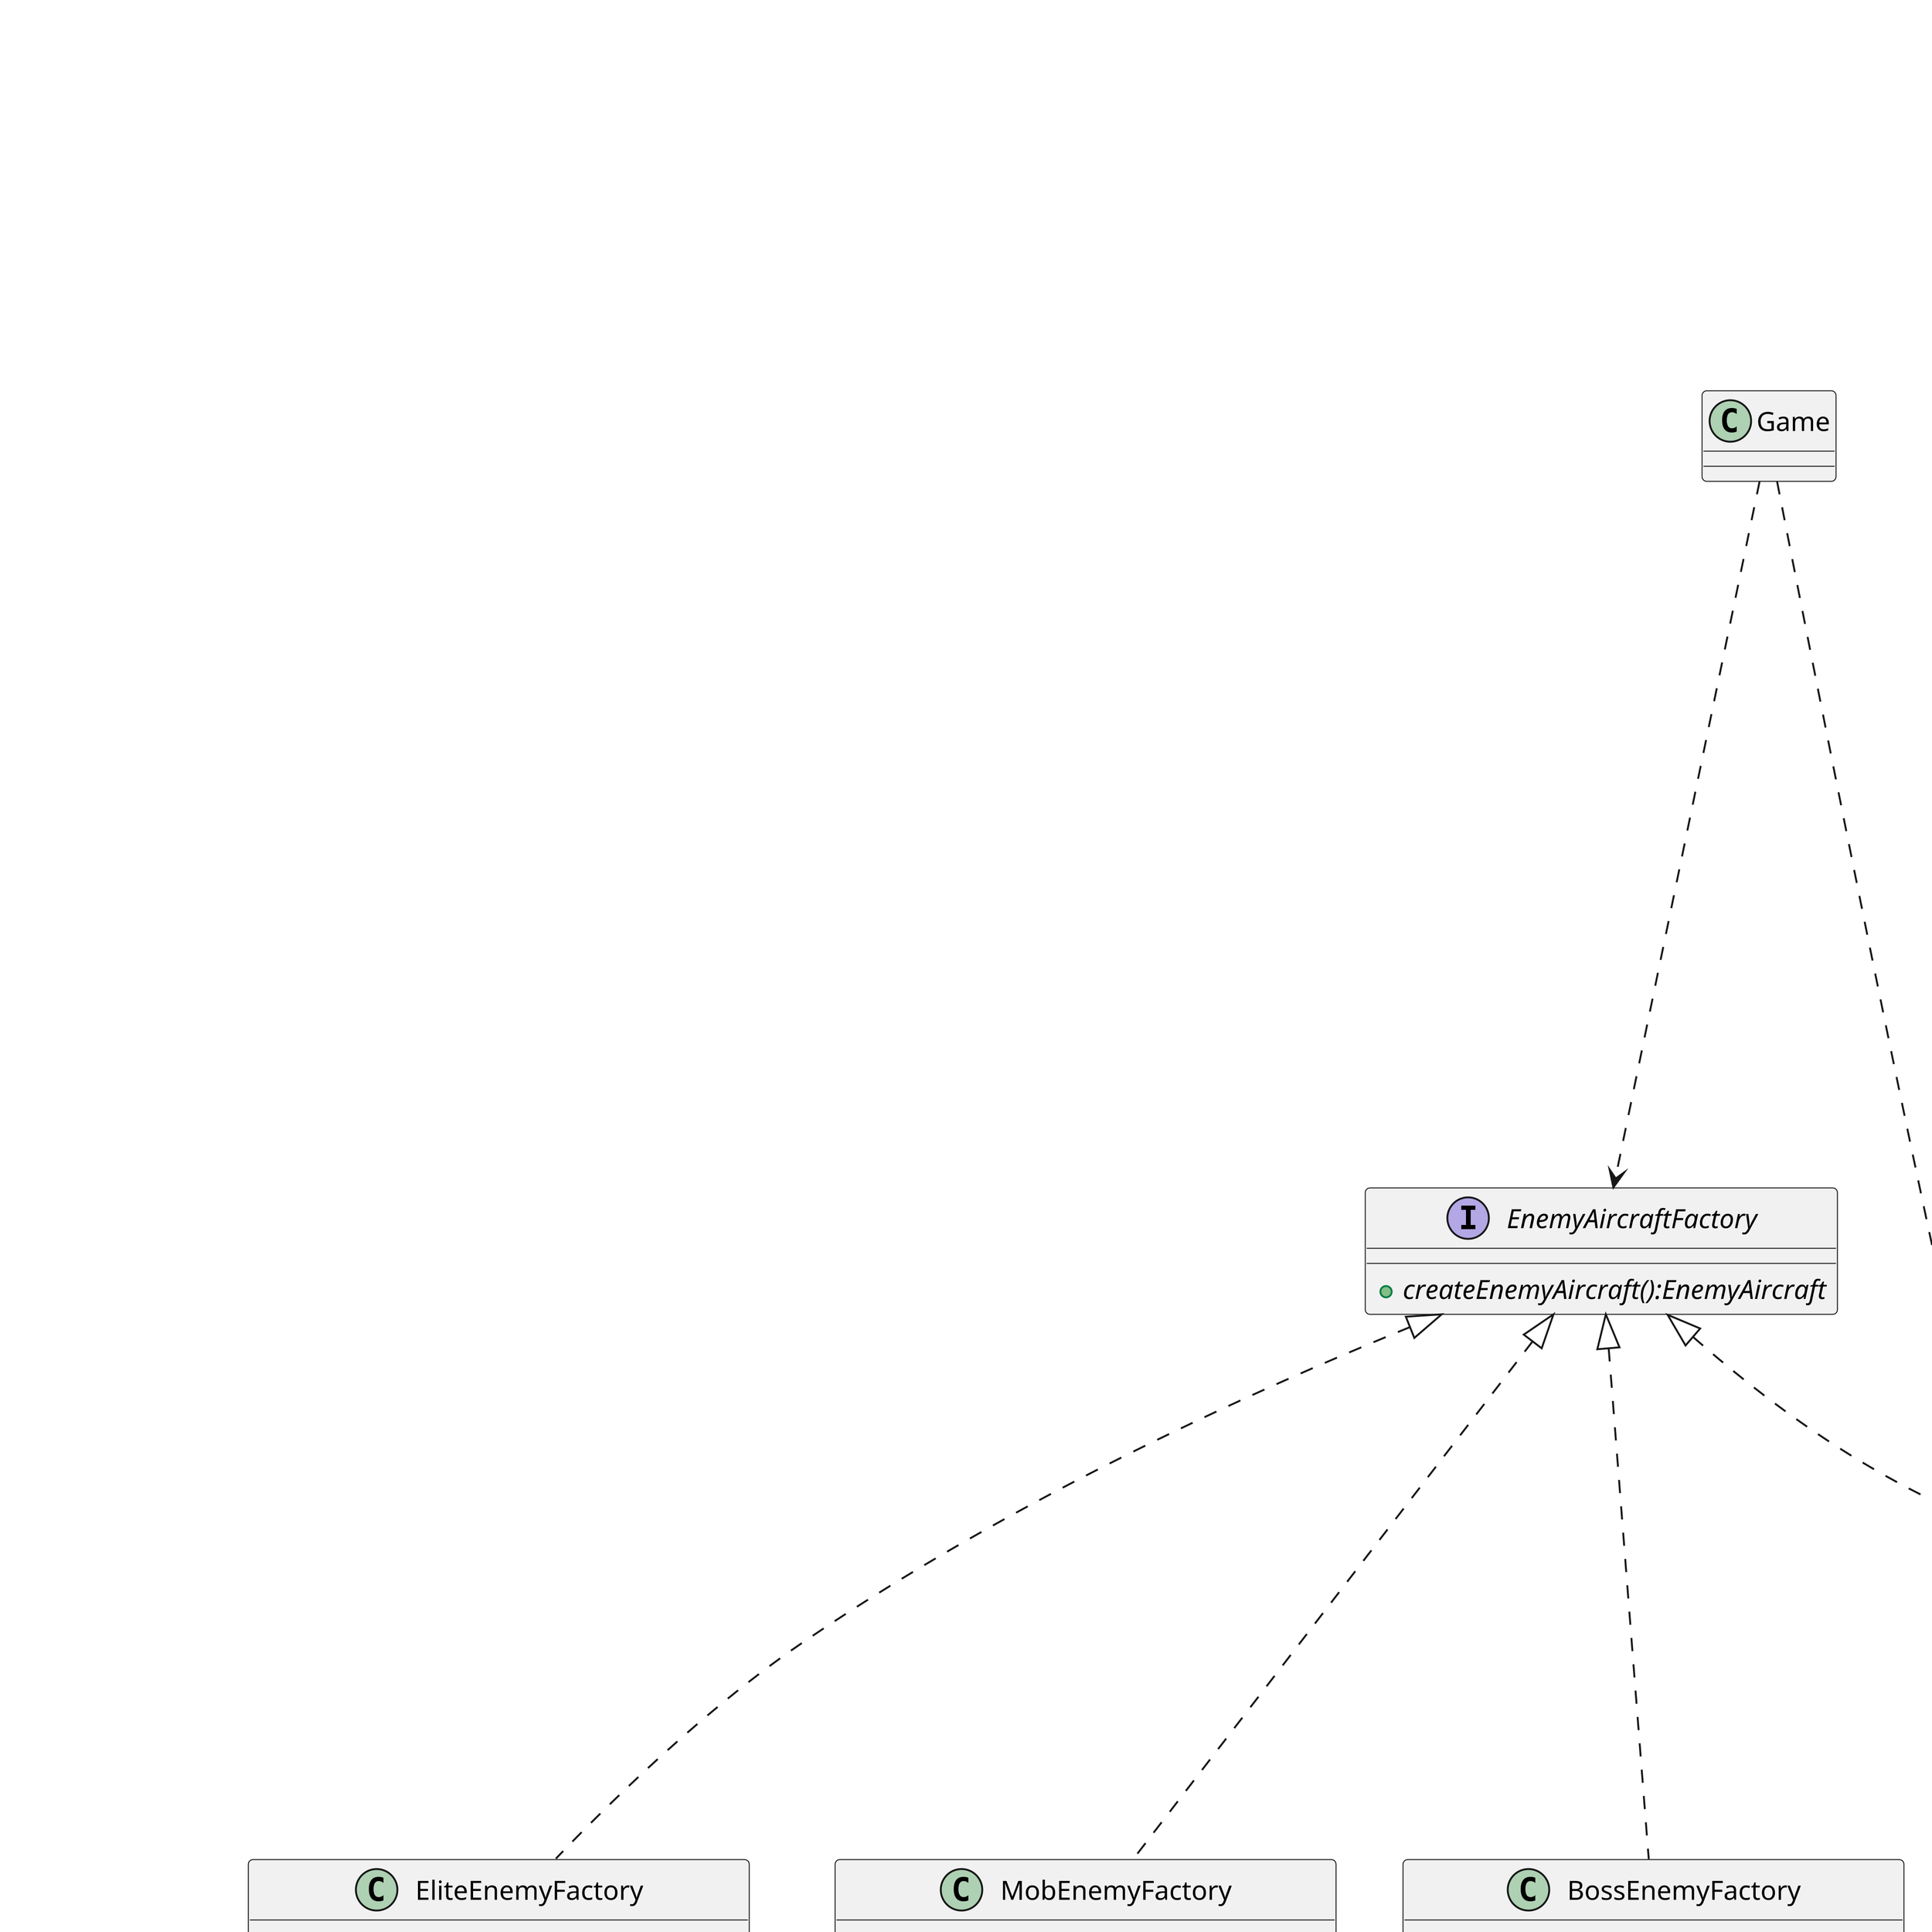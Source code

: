 @startuml
'https://plantuml.com/class-diagram

scale 4

!pragma sveglimit 65536

class Game
{

}

Game ..> EnemyAircraft
Game ..> EnemyAircraftFactory


interface EnemyAircraftFactory
{
    + {abstract} createEnemyAircraft():EnemyAircraft
}

class MobEnemyFactory
{
    + createEnemyAircraft():EnemyAircraft
}

class EliteEnemyFactory
{
    + createEnemyAircraft():EnemyAircraft
}

class BossEnemyFactory
{
    + createEnemyAircraft():EnemyAircraft
}

class ElitePlusEnemyFactory
{
    + createEnemyAircraft():EnemyAircraft
}

EnemyAircraftFactory <|.. MobEnemyFactory
EnemyAircraftFactory <|.. EliteEnemyFactory
EnemyAircraftFactory <|.. BossEnemyFactory
EnemyAircraftFactory <|.. ElitePlusEnemyFactory

MobEnemyFactory ..> MobEnemy
EliteEnemyFactory ..> EliteEnemy
BossEnemyFactory ..> BossEnemy
ElitePlusEnemyFactory ..> ElitePlusEnemy

abstract class AbstractFlyingObject
{
    # locationX:int
    # locationY:int
    # speedX:int
    # speedY:int
    # image:BufferedImage
    # width:int
    # height:int
    # isValid:boolean

    + AbstractFlyingObject(int locationX, int locationY, int speedX, int speedY)
    + forward():void
    + crash(AbstractFlyingObject flyingObject):boolean
    + getLocationX():int
    + getLocationY():int
    + setLocation(double locationX, double locationY):void
    + getSpeedX():int
    + getSpeedY():int
    + getImage():BufferedImage
    + getWidth():int
    + getHeight():int
    + notValid():boolean
    + vanish():void
}


abstract class AbstractAircraft
{
	# maxHp:int
    # hp:int
    # direction:int
    # shootNum:int
    # power:int
    # shootStrategy:ShootStrategy
    + AbstractAircraft(int locationX, int locationY, int speedX, int speedY, int hp, \n\
                       int direction, int shootNum, int power, ShootStrategy shootStrategy)
    + decreaseHp(int decrease):void
    + increaseHp(int increase):void
    + getHp():int
    + setStrategy(ShootStrategy strategy):void
    + shoot():List<BaseBullet>
 }

AbstractFlyingObject <|-- AbstractAircraft

abstract class EnemyAircraft {
    # itemDropChance:double
    # maxItemNum:int
    - {static} HEALING_ITEM_WEIGHT: int = 300 {readOnly}
    - {static} FIRE_POWER_UP_WEIGHT: int = 150 {readOnly}
    - {static} BOMB_ITEM_WEIGHT: int = 50 {readOnly}
    - {static} FIRE_POWER_UP_PLUS_WEIGHT: int = 100 {readOnly}
    - {static} TOTAL_WEIGHT: int = HEALING_ITEM_WEIGHT + FIRE_POWER_UP_WEIGHT + \n\
                             BOMB_ITEM_WEIGHT + FIRE_POWER_UP_PLUS_WEIGHT {readOnly}
    - {field} {static} RANDOM_INSTANCE: Random = new Random() {readOnly}
    + EnemyAircraft(int locationX, int locationY, int speedX, int speedY, int hp, \n\
                    int direction, int shootNum, int power, ShootStrategy shootStrategy, \n\
                    double itemDropChance, int maxItemNum)
    + dropItems():List<BaseItem>
}

AbstractAircraft <|-- EnemyAircraft

class MobEnemy {
    + MobEnemy(int locationX, int locationY, int speedX, int speedY, int hp)
    + forward():void
}

class EliteEnemy {
    + EliteEnemy(int locationX, int locationY, int speedX, int speedY, int hp)
    + forward():void
}


class BossEnemy {
    + BossEnemy(int locationX, int locationY, int speedX, int speedY, int hp)
    + forward():void
}

class ElitePlusEnemy {
    + ElitePlusEnemy(int locationX, int locationY, int speedX, int speedY, int hp)
    + forward():void
}

EnemyAircraft <|-- MobEnemy
EnemyAircraft <|-- EliteEnemy
EnemyAircraft <|-- BossEnemy
EnemyAircraft <|-- ElitePlusEnemy

@enduml
